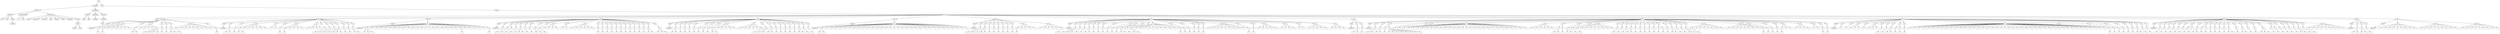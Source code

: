 digraph Tree {
	"t0" [label = "TEI"];
	"t1" [label = "teiHeader"];
	"t2" [label = "fileDesc"];
	"t3" [label = "titleStmt"];
	"t4" [label = "title"];
	"t5" [label = "title"];
	"t6" [label = "author"];
	"t7" [label = "surname"];
	"t8" [label = "publicationStmt"];
	"t9" [label = "p"];
	"t10" [label = "idno"];
	"t11" [label = "sourceDesc"];
	"t12" [label = "genre"];
	"t13" [label = "inspiration"];
	"t14" [label = "structure"];
	"t15" [label = "type"];
	"t16" [label = "periode"];
	"t17" [label = "taille"];
	"t18" [label = "permalien"];
	"t19" [label = "sources"];
	"t20" [label = "source"];
	"t21" [label = "author"];
	"t22" [label = "text"];
	"t23" [label = "profileDesc"];
	"t24" [label = "creation"];
	"t25" [label = "date"];
	"t26" [label = "date"];
	"t27" [label = "langUsage"];
	"t28" [label = "language"];
	"t29" [label = "textClass"];
	"t30" [label = "keywords"];
	"t31" [label = "term"];
	"t32" [label = "text"];
	"t33" [label = "body"];
	"t34" [label = "div1"];
	"t35" [label = "head"];
	"t36" [label = "div2"];
	"t37" [label = "head"];
	"t38" [label = "listPerson"];
	"t39" [label = "sp"];
	"t40" [label = "p"];
	"t41" [label = "s"];
	"t42" [label = "sp"];
	"t43" [label = "p"];
	"t44" [label = "s"];
	"t45" [label = "sp"];
	"t46" [label = "l"];
	"t47" [label = "l"];
	"t48" [label = "l"];
	"t49" [label = "l"];
	"t50" [label = "l"];
	"t51" [label = "l"];
	"t52" [label = "sp"];
	"t53" [label = "p"];
	"t54" [label = "s"];
	"t55" [label = "s"];
	"t56" [label = "sp"];
	"t57" [label = "l"];
	"t58" [label = "l"];
	"t59" [label = "l"];
	"t60" [label = "l"];
	"t61" [label = "p"];
	"t62" [label = "s"];
	"t63" [label = "s"];
	"t64" [label = "s"];
	"t65" [label = "s"];
	"t66" [label = "sp"];
	"t67" [label = "p"];
	"t68" [label = "s"];
	"t69" [label = "sp"];
	"t70" [label = "p"];
	"t71" [label = "s"];
	"t72" [label = "sp"];
	"t73" [label = "p"];
	"t74" [label = "s"];
	"t75" [label = "s"];
	"t76" [label = "sp"];
	"t77" [label = "p"];
	"t78" [label = "s"];
	"t79" [label = "l"];
	"t80" [label = "l"];
	"t81" [label = "l"];
	"t82" [label = "l"];
	"t83" [label = "l"];
	"t84" [label = "l"];
	"t85" [label = "l"];
	"t86" [label = "l"];
	"t87" [label = "sp"];
	"t88" [label = "p"];
	"t89" [label = "s"];
	"t90" [label = "div2"];
	"t91" [label = "head"];
	"t92" [label = "listPerson"];
	"t93" [label = "sp"];
	"t94" [label = "p"];
	"t95" [label = "s"];
	"t96" [label = "s"];
	"t97" [label = "sp"];
	"t98" [label = "p"];
	"t99" [label = "s"];
	"t100" [label = "sp"];
	"t101" [label = "p"];
	"t102" [label = "s"];
	"t103" [label = "s"];
	"t104" [label = "l"];
	"t105" [label = "l"];
	"t106" [label = "l"];
	"t107" [label = "l"];
	"t108" [label = "l"];
	"t109" [label = "l"];
	"t110" [label = "sp"];
	"t111" [label = "l"];
	"t112" [label = "l"];
	"t113" [label = "sp"];
	"t114" [label = "p"];
	"t115" [label = "s"];
	"t116" [label = "sp"];
	"t117" [label = "p"];
	"t118" [label = "s"];
	"t119" [label = "l"];
	"t120" [label = "l"];
	"t121" [label = "l"];
	"t122" [label = "l"];
	"t123" [label = "sp"];
	"t124" [label = "l"];
	"t125" [label = "l"];
	"t126" [label = "l"];
	"t127" [label = "l"];
	"t128" [label = "sp"];
	"t129" [label = "p"];
	"t130" [label = "s"];
	"t131" [label = "sp"];
	"t132" [label = "p"];
	"t133" [label = "s"];
	"t134" [label = "sp"];
	"t135" [label = "p"];
	"t136" [label = "s"];
	"t137" [label = "sp"];
	"t138" [label = "p"];
	"t139" [label = "s"];
	"t140" [label = "s"];
	"t141" [label = "s"];
	"t142" [label = "s"];
	"t143" [label = "sp"];
	"t144" [label = "p"];
	"t145" [label = "s"];
	"t146" [label = "sp"];
	"t147" [label = "p"];
	"t148" [label = "s"];
	"t149" [label = "sp"];
	"t150" [label = "p"];
	"t151" [label = "s"];
	"t152" [label = "s"];
	"t153" [label = "div2"];
	"t154" [label = "head"];
	"t155" [label = "listPerson"];
	"t156" [label = "sp"];
	"t157" [label = "p"];
	"t158" [label = "s"];
	"t159" [label = "s"];
	"t160" [label = "s"];
	"t161" [label = "l"];
	"t162" [label = "l"];
	"t163" [label = "l"];
	"t164" [label = "l"];
	"t165" [label = "l"];
	"t166" [label = "l"];
	"t167" [label = "l"];
	"t168" [label = "l"];
	"t169" [label = "l"];
	"t170" [label = "l"];
	"t171" [label = "l"];
	"t172" [label = "l"];
	"t173" [label = "l"];
	"t174" [label = "l"];
	"t175" [label = "l"];
	"t176" [label = "l"];
	"t177" [label = "l"];
	"t178" [label = "l"];
	"t179" [label = "l"];
	"t180" [label = "l"];
	"t181" [label = "p"];
	"t182" [label = "s"];
	"t183" [label = "l"];
	"t184" [label = "l"];
	"t185" [label = "l"];
	"t186" [label = "l"];
	"t187" [label = "l"];
	"t188" [label = "p"];
	"t189" [label = "s"];
	"t190" [label = "div2"];
	"t191" [label = "head"];
	"t192" [label = "listPerson"];
	"t193" [label = "sp"];
	"t194" [label = "p"];
	"t195" [label = "s"];
	"t196" [label = "sp"];
	"t197" [label = "p"];
	"t198" [label = "s"];
	"t199" [label = "p"];
	"t200" [label = "s"];
	"t201" [label = "sp"];
	"t202" [label = "p"];
	"t203" [label = "s"];
	"t204" [label = "sp"];
	"t205" [label = "p"];
	"t206" [label = "s"];
	"t207" [label = "s"];
	"t208" [label = "s"];
	"t209" [label = "sp"];
	"t210" [label = "p"];
	"t211" [label = "s"];
	"t212" [label = "sp"];
	"t213" [label = "p"];
	"t214" [label = "s"];
	"t215" [label = "sp"];
	"t216" [label = "p"];
	"t217" [label = "s"];
	"t218" [label = "s"];
	"t219" [label = "sp"];
	"t220" [label = "p"];
	"t221" [label = "s"];
	"t222" [label = "sp"];
	"t223" [label = "l"];
	"t224" [label = "l"];
	"t225" [label = "l"];
	"t226" [label = "l"];
	"t227" [label = "sp"];
	"t228" [label = "l"];
	"t229" [label = "l"];
	"t230" [label = "sp"];
	"t231" [label = "l"];
	"t232" [label = "l"];
	"t233" [label = "l"];
	"t234" [label = "l"];
	"t235" [label = "l"];
	"t236" [label = "l"];
	"t237" [label = "sp"];
	"t238" [label = "p"];
	"t239" [label = "s"];
	"t240" [label = "sp"];
	"t241" [label = "p"];
	"t242" [label = "s"];
	"t243" [label = "sp"];
	"t244" [label = "p"];
	"t245" [label = "s"];
	"t246" [label = "sp"];
	"t247" [label = "p"];
	"t248" [label = "s"];
	"t249" [label = "sp"];
	"t250" [label = "p"];
	"t251" [label = "s"];
	"t252" [label = "sp"];
	"t253" [label = "p"];
	"t254" [label = "s"];
	"t255" [label = "sp"];
	"t256" [label = "p"];
	"t257" [label = "s"];
	"t258" [label = "sp"];
	"t259" [label = "p"];
	"t260" [label = "s"];
	"t261" [label = "sp"];
	"t262" [label = "p"];
	"t263" [label = "s"];
	"t264" [label = "sp"];
	"t265" [label = "p"];
	"t266" [label = "s"];
	"t267" [label = "sp"];
	"t268" [label = "p"];
	"t269" [label = "s"];
	"t270" [label = "sp"];
	"t271" [label = "p"];
	"t272" [label = "s"];
	"t273" [label = "s"];
	"t274" [label = "sp"];
	"t275" [label = "p"];
	"t276" [label = "s"];
	"t277" [label = "s"];
	"t278" [label = "s"];
	"t279" [label = "div2"];
	"t280" [label = "head"];
	"t281" [label = "listPerson"];
	"t282" [label = "sp"];
	"t283" [label = "p"];
	"t284" [label = "s"];
	"t285" [label = "s"];
	"t286" [label = "sp"];
	"t287" [label = "p"];
	"t288" [label = "s"];
	"t289" [label = "sp"];
	"t290" [label = "p"];
	"t291" [label = "s"];
	"t292" [label = "sp"];
	"t293" [label = "p"];
	"t294" [label = "s"];
	"t295" [label = "sp"];
	"t296" [label = "p"];
	"t297" [label = "s"];
	"t298" [label = "sp"];
	"t299" [label = "p"];
	"t300" [label = "s"];
	"t301" [label = "sp"];
	"t302" [label = "p"];
	"t303" [label = "s"];
	"t304" [label = "sp"];
	"t305" [label = "p"];
	"t306" [label = "s"];
	"t307" [label = "sp"];
	"t308" [label = "p"];
	"t309" [label = "s"];
	"t310" [label = "s"];
	"t311" [label = "l"];
	"t312" [label = "l"];
	"t313" [label = "l"];
	"t314" [label = "l"];
	"t315" [label = "l"];
	"t316" [label = "sp"];
	"t317" [label = "l"];
	"t318" [label = "l"];
	"t319" [label = "l"];
	"t320" [label = "l"];
	"t321" [label = "l"];
	"t322" [label = "p"];
	"t323" [label = "s"];
	"t324" [label = "sp"];
	"t325" [label = "p"];
	"t326" [label = "s"];
	"t327" [label = "s"];
	"t328" [label = "sp"];
	"t329" [label = "p"];
	"t330" [label = "s"];
	"t331" [label = "s"];
	"t332" [label = "sp"];
	"t333" [label = "p"];
	"t334" [label = "s"];
	"t335" [label = "sp"];
	"t336" [label = "p"];
	"t337" [label = "s"];
	"t338" [label = "sp"];
	"t339" [label = "p"];
	"t340" [label = "s"];
	"t341" [label = "sp"];
	"t342" [label = "p"];
	"t343" [label = "s"];
	"t344" [label = "sp"];
	"t345" [label = "p"];
	"t346" [label = "s"];
	"t347" [label = "sp"];
	"t348" [label = "p"];
	"t349" [label = "s"];
	"t350" [label = "s"];
	"t351" [label = "sp"];
	"t352" [label = "p"];
	"t353" [label = "s"];
	"t354" [label = "sp"];
	"t355" [label = "p"];
	"t356" [label = "s"];
	"t357" [label = "div2"];
	"t358" [label = "head"];
	"t359" [label = "listPerson"];
	"t360" [label = "sp"];
	"t361" [label = "p"];
	"t362" [label = "s"];
	"t363" [label = "s"];
	"t364" [label = "l"];
	"t365" [label = "l"];
	"t366" [label = "l"];
	"t367" [label = "l"];
	"t368" [label = "l"];
	"t369" [label = "l"];
	"t370" [label = "l"];
	"t371" [label = "l"];
	"t372" [label = "l"];
	"t373" [label = "l"];
	"t374" [label = "l"];
	"t375" [label = "l"];
	"t376" [label = "l"];
	"t377" [label = "l"];
	"t378" [label = "l"];
	"t379" [label = "l"];
	"t380" [label = "l"];
	"t381" [label = "l"];
	"t382" [label = "l"];
	"t383" [label = "l"];
	"t384" [label = "l"];
	"t385" [label = "l"];
	"t386" [label = "l"];
	"t387" [label = "l"];
	"t388" [label = "l"];
	"t389" [label = "l"];
	"t390" [label = "l"];
	"t391" [label = "l"];
	"t392" [label = "l"];
	"t393" [label = "l"];
	"t394" [label = "l"];
	"t395" [label = "l"];
	"t396" [label = "div2"];
	"t397" [label = "head"];
	"t398" [label = "listPerson"];
	"t399" [label = "sp"];
	"t400" [label = "p"];
	"t401" [label = "s"];
	"t402" [label = "s"];
	"t403" [label = "sp"];
	"t404" [label = "p"];
	"t405" [label = "s"];
	"t406" [label = "s"];
	"t407" [label = "s"];
	"t408" [label = "sp"];
	"t409" [label = "p"];
	"t410" [label = "s"];
	"t411" [label = "sp"];
	"t412" [label = "p"];
	"t413" [label = "s"];
	"t414" [label = "sp"];
	"t415" [label = "p"];
	"t416" [label = "s"];
	"t417" [label = "sp"];
	"t418" [label = "p"];
	"t419" [label = "s"];
	"t420" [label = "sp"];
	"t421" [label = "p"];
	"t422" [label = "s"];
	"t423" [label = "sp"];
	"t424" [label = "p"];
	"t425" [label = "s"];
	"t426" [label = "sp"];
	"t427" [label = "p"];
	"t428" [label = "s"];
	"t429" [label = "l"];
	"t430" [label = "l"];
	"t431" [label = "l"];
	"t432" [label = "l"];
	"t433" [label = "sp"];
	"t434" [label = "l"];
	"t435" [label = "l"];
	"t436" [label = "l"];
	"t437" [label = "l"];
	"t438" [label = "l"];
	"t439" [label = "p"];
	"t440" [label = "s"];
	"t441" [label = "div2"];
	"t442" [label = "head"];
	"t443" [label = "listPerson"];
	"t444" [label = "sp"];
	"t445" [label = "p"];
	"t446" [label = "s"];
	"t447" [label = "s"];
	"t448" [label = "s"];
	"t449" [label = "sp"];
	"t450" [label = "p"];
	"t451" [label = "s"];
	"t452" [label = "sp"];
	"t453" [label = "p"];
	"t454" [label = "s"];
	"t455" [label = "sp"];
	"t456" [label = "p"];
	"t457" [label = "s"];
	"t458" [label = "s"];
	"t459" [label = "sp"];
	"t460" [label = "p"];
	"t461" [label = "s"];
	"t462" [label = "sp"];
	"t463" [label = "p"];
	"t464" [label = "s"];
	"t465" [label = "sp"];
	"t466" [label = "p"];
	"t467" [label = "s"];
	"t468" [label = "sp"];
	"t469" [label = "p"];
	"t470" [label = "s"];
	"t471" [label = "sp"];
	"t472" [label = "p"];
	"t473" [label = "s"];
	"t474" [label = "sp"];
	"t475" [label = "p"];
	"t476" [label = "s"];
	"t477" [label = "sp"];
	"t478" [label = "p"];
	"t479" [label = "s"];
	"t480" [label = "s"];
	"t481" [label = "sp"];
	"t482" [label = "p"];
	"t483" [label = "s"];
	"t484" [label = "sp"];
	"t485" [label = "p"];
	"t486" [label = "s"];
	"t487" [label = "s"];
	"t488" [label = "l"];
	"t489" [label = "l"];
	"t490" [label = "l"];
	"t491" [label = "l"];
	"t492" [label = "l"];
	"t493" [label = "l"];
	"t494" [label = "l"];
	"t495" [label = "l"];
	"t496" [label = "l"];
	"t497" [label = "l"];
	"t498" [label = "p"];
	"t499" [label = "s"];
	"t500" [label = "sp"];
	"t501" [label = "p"];
	"t502" [label = "s"];
	"t503" [label = "sp"];
	"t504" [label = "p"];
	"t505" [label = "s"];
	"t506" [label = "sp"];
	"t507" [label = "p"];
	"t508" [label = "s"];
	"t509" [label = "sp"];
	"t510" [label = "p"];
	"t511" [label = "s"];
	"t512" [label = "sp"];
	"t513" [label = "p"];
	"t514" [label = "s"];
	"t515" [label = "sp"];
	"t516" [label = "l"];
	"t517" [label = "l"];
	"t518" [label = "l"];
	"t519" [label = "l"];
	"t520" [label = "l"];
	"t521" [label = "l"];
	"t522" [label = "l"];
	"t523" [label = "l"];
	"t524" [label = "l"];
	"t525" [label = "sp"];
	"t526" [label = "p"];
	"t527" [label = "s"];
	"t528" [label = "sp"];
	"t529" [label = "p"];
	"t530" [label = "s"];
	"t531" [label = "sp"];
	"t532" [label = "l"];
	"t533" [label = "l"];
	"t534" [label = "l"];
	"t535" [label = "l"];
	"t536" [label = "l"];
	"t537" [label = "sp"];
	"t538" [label = "l"];
	"t539" [label = "l"];
	"t540" [label = "l"];
	"t541" [label = "l"];
	"t542" [label = "sp"];
	"t543" [label = "l"];
	"t544" [label = "l"];
	"t545" [label = "sp"];
	"t546" [label = "l"];
	"t547" [label = "l"];
	"t548" [label = "l"];
	"t549" [label = "l"];
	"t550" [label = "l"];
	"t551" [label = "sp"];
	"t552" [label = "l"];
	"t553" [label = "l"];
	"t554" [label = "l"];
	"t555" [label = "l"];
	"t556" [label = "div2"];
	"t557" [label = "head"];
	"t558" [label = "listPerson"];
	"t559" [label = "sp"];
	"t560" [label = "p"];
	"t561" [label = "s"];
	"t562" [label = "s"];
	"t563" [label = "sp"];
	"t564" [label = "p"];
	"t565" [label = "s"];
	"t566" [label = "div2"];
	"t567" [label = "head"];
	"t568" [label = "listPerson"];
	"t569" [label = "sp"];
	"t570" [label = "p"];
	"t571" [label = "s"];
	"t572" [label = "s"];
	"t573" [label = "sp"];
	"t574" [label = "p"];
	"t575" [label = "s"];
	"t576" [label = "s"];
	"t577" [label = "sp"];
	"t578" [label = "p"];
	"t579" [label = "s"];
	"t580" [label = "p"];
	"t581" [label = "s"];
	"t582" [label = "s"];
	"t583" [label = "s"];
	"t584" [label = "s"];
	"t585" [label = "s"];
	"t586" [label = "s"];
	"t587" [label = "sp"];
	"t588" [label = "p"];
	"t589" [label = "s"];
	"t590" [label = "sp"];
	"t591" [label = "p"];
	"t592" [label = "s"];
	"t593" [label = "sp"];
	"t594" [label = "l"];
	"t595" [label = "l"];
	"t596" [label = "l"];
	"t597" [label = "l"];
	"t598" [label = "l"];
	"t599" [label = "l"];
	"t600" [label = "l"];
	"t601" [label = "l"];
	"t602" [label = "l"];
	"t603" [label = "l"];
	"t604" [label = "l"];
	"t605" [label = "l"];
	"t606" [label = "l"];
	"t607" [label = "l"];
	"t608" [label = "l"];
	"t609" [label = "l"];
	"t610" [label = "l"];
	"t611" [label = "l"];
	"t612" [label = "l"];
	"t613" [label = "l"];
	"t614" [label = "l"];
	"t615" [label = "l"];
	"t616" [label = "l"];
	"t617" [label = "l"];
	"t618" [label = "l"];
	"t619" [label = "l"];
	"t620" [label = "l"];
	"t621" [label = "l"];
	"t622" [label = "sp"];
	"t623" [label = "l"];
	"t624" [label = "l"];
	"t625" [label = "l"];
	"t626" [label = "l"];
	"t627" [label = "l"];
	"t628" [label = "l"];
	"t629" [label = "sp"];
	"t630" [label = "p"];
	"t631" [label = "s"];
	"t632" [label = "s"];
	"t633" [label = "p"];
	"t634" [label = "s"];
	"t635" [label = "sp"];
	"t636" [label = "p"];
	"t637" [label = "s"];
	"t638" [label = "s"];
	"t639" [label = "sp"];
	"t640" [label = "p"];
	"t641" [label = "s"];
	"t642" [label = "sp"];
	"t643" [label = "p"];
	"t644" [label = "s"];
	"t645" [label = "l"];
	"t646" [label = "l"];
	"t647" [label = "l"];
	"t648" [label = "l"];
	"t649" [label = "l"];
	"t650" [label = "l"];
	"t651" [label = "l"];
	"t652" [label = "l"];
	"t653" [label = "sp"];
	"t654" [label = "p"];
	"t655" [label = "s"];
	"t656" [label = "sp"];
	"t657" [label = "p"];
	"t658" [label = "s"];
	"t659" [label = "sp"];
	"t660" [label = "p"];
	"t661" [label = "s"];
	"t662" [label = "sp"];
	"t663" [label = "p"];
	"t664" [label = "s"];
	"t665" [label = "s"];
	"t666" [label = "sp"];
	"t667" [label = "p"];
	"t668" [label = "s"];
	"t669" [label = "sp"];
	"t670" [label = "p"];
	"t671" [label = "s"];
	"t672" [label = "sp"];
	"t673" [label = "p"];
	"t674" [label = "s"];
	"t675" [label = "sp"];
	"t676" [label = "p"];
	"t677" [label = "s"];
	"t678" [label = "sp"];
	"t679" [label = "p"];
	"t680" [label = "s"];
	"t681" [label = "sp"];
	"t682" [label = "p"];
	"t683" [label = "s"];
	"t684" [label = "p"];
	"t685" [label = "s"];
	"t686" [label = "sp"];
	"t687" [label = "p"];
	"t688" [label = "s"];
	"t689" [label = "sp"];
	"t690" [label = "p"];
	"t691" [label = "s"];
	"t692" [label = "s"];
	"t693" [label = "sp"];
	"t694" [label = "p"];
	"t695" [label = "s"];
	"t696" [label = "sp"];
	"t697" [label = "p"];
	"t698" [label = "s"];
	"t699" [label = "sp"];
	"t700" [label = "p"];
	"t701" [label = "s"];
	"t702" [label = "s"];
	"t703" [label = "sp"];
	"t704" [label = "p"];
	"t705" [label = "s"];
	"t706" [label = "l"];
	"t707" [label = "l"];
	"t708" [label = "l"];
	"t709" [label = "l"];
	"t710" [label = "l"];
	"t711" [label = "l"];
	"t712" [label = "l"];
	"t713" [label = "sp"];
	"t714" [label = "l"];
	"t715" [label = "l"];
	"t716" [label = "l"];
	"t717" [label = "l"];
	"t718" [label = "l"];
	"t719" [label = "l"];
	"t720" [label = "l"];
	"t721" [label = "l"];
	"t722" [label = "p"];
	"t723" [label = "s"];
	"t724" [label = "sp"];
	"t725" [label = "p"];
	"t726" [label = "s"];
	"t727" [label = "sp"];
	"t728" [label = "p"];
	"t729" [label = "s"];
	"t730" [label = "sp"];
	"t731" [label = "p"];
	"t732" [label = "s"];
	"t733" [label = "sp"];
	"t734" [label = "p"];
	"t735" [label = "s"];
	"t736" [label = "l"];
	"t737" [label = "l"];
	"t738" [label = "sp"];
	"t739" [label = "l"];
	"t740" [label = "l"];
	"t741" [label = "l"];
	"t742" [label = "l"];
	"t743" [label = "sp"];
	"t744" [label = "l"];
	"t745" [label = "l"];
	"t746" [label = "sp"];
	"t747" [label = "p"];
	"t748" [label = "s"];
	"t749" [label = "sp"];
	"t750" [label = "p"];
	"t751" [label = "s"];
	"t752" [label = "div2"];
	"t753" [label = "head"];
	"t754" [label = "listPerson"];
	"t755" [label = "sp"];
	"t756" [label = "l"];
	"t757" [label = "sp"];
	"t758" [label = "l"];
	"t759" [label = "sp"];
	"t760" [label = "l"];
	"t761" [label = "l"];
	"t762" [label = "l"];
	"t763" [label = "sp"];
	"t764" [label = "l"];
	"t765" [label = "sp"];
	"t766" [label = "l"];
	"t767" [label = "l"];
	"t768" [label = "l"];
	"t769" [label = "sp"];
	"t770" [label = "p"];
	"t771" [label = "s"];
	"t772" [label = "sp"];
	"t773" [label = "p"];
	"t774" [label = "s"];
	"t775" [label = "sp"];
	"t776" [label = "p"];
	"t777" [label = "s"];
	"t778" [label = "s"];
	"t779" [label = "sp"];
	"t780" [label = "p"];
	"t781" [label = "s"];
	"t782" [label = "p"];
	"t783" [label = "s"];
	"t784" [label = "sp"];
	"t785" [label = "p"];
	"t786" [label = "s"];
	"t787" [label = "sp"];
	"t788" [label = "l"];
	"t789" [label = "l"];
	"t790" [label = "l"];
	"t791" [label = "l"];
	"t792" [label = "l"];
	"t793" [label = "l"];
	"t794" [label = "l"];
	"t795" [label = "l"];
	"t796" [label = "l"];
	"t797" [label = "l"];
	"t798" [label = "l"];
	"t799" [label = "l"];
	"t800" [label = "l"];
	"t801" [label = "l"];
	"t802" [label = "l"];
	"t803" [label = "l"];
	"t804" [label = "l"];
	"t805" [label = "l"];
	"t806" [label = "l"];
	"t807" [label = "l"];
	"t808" [label = "l"];
	"t809" [label = "l"];
	"t810" [label = "l"];
	"t811" [label = "l"];
	"t812" [label = "l"];
	"t813" [label = "l"];
	"t814" [label = "l"];
	"t815" [label = "l"];
	"t816" [label = "l"];
	"t817" [label = "l"];
	"t818" [label = "l"];
	"t819" [label = "l"];
	"t820" [label = "l"];
	"t821" [label = "l"];
	"t822" [label = "l"];
	"t823" [label = "l"];
	"t824" [label = "l"];
	"t825" [label = "l"];
	"t826" [label = "l"];
	"t827" [label = "l"];
	"t828" [label = "l"];
	"t829" [label = "l"];
	"t830" [label = "l"];
	"t831" [label = "l"];
	"t832" [label = "sp"];
	"t833" [label = "p"];
	"t834" [label = "s"];
	"t835" [label = "sp"];
	"t836" [label = "p"];
	"t837" [label = "s"];
	"t838" [label = "sp"];
	"t839" [label = "p"];
	"t840" [label = "s"];
	"t841" [label = "sp"];
	"t842" [label = "p"];
	"t843" [label = "s"];
	"t844" [label = "sp"];
	"t845" [label = "p"];
	"t846" [label = "s"];
	"t847" [label = "sp"];
	"t848" [label = "p"];
	"t849" [label = "s"];
	"t850" [label = "sp"];
	"t851" [label = "p"];
	"t852" [label = "s"];
	"t853" [label = "s"];
	"t854" [label = "sp"];
	"t855" [label = "p"];
	"t856" [label = "s"];
	"t857" [label = "sp"];
	"t858" [label = "p"];
	"t859" [label = "s"];
	"t860" [label = "div2"];
	"t861" [label = "head"];
	"t862" [label = "listPerson"];
	"t863" [label = "sp"];
	"t864" [label = "p"];
	"t865" [label = "s"];
	"t866" [label = "sp"];
	"t867" [label = "p"];
	"t868" [label = "s"];
	"t869" [label = "sp"];
	"t870" [label = "p"];
	"t871" [label = "s"];
	"t872" [label = "sp"];
	"t873" [label = "p"];
	"t874" [label = "s"];
	"t875" [label = "sp"];
	"t876" [label = "p"];
	"t877" [label = "s"];
	"t878" [label = "sp"];
	"t879" [label = "p"];
	"t880" [label = "s"];
	"t881" [label = "sp"];
	"t882" [label = "p"];
	"t883" [label = "s"];
	"t884" [label = "p"];
	"t885" [label = "s"];
	"t886" [label = "sp"];
	"t887" [label = "p"];
	"t888" [label = "s"];
	"t889" [label = "s"];
	"t890" [label = "sp"];
	"t891" [label = "p"];
	"t892" [label = "s"];
	"t893" [label = "p"];
	"t894" [label = "s"];
	"t895" [label = "sp"];
	"t896" [label = "p"];
	"t897" [label = "s"];
	"t898" [label = "sp"];
	"t899" [label = "p"];
	"t900" [label = "s"];
	"t901" [label = "sp"];
	"t902" [label = "p"];
	"t903" [label = "s"];
	"t904" [label = "sp"];
	"t905" [label = "p"];
	"t906" [label = "s"];
	"t907" [label = "sp"];
	"t908" [label = "p"];
	"t909" [label = "s"];
	"t910" [label = "s"];
	"t911" [label = "sp"];
	"t912" [label = "p"];
	"t913" [label = "s"];
	"t914" [label = "sp"];
	"t915" [label = "p"];
	"t916" [label = "s"];
	"t917" [label = "s"];
	"t918" [label = "sp"];
	"t919" [label = "p"];
	"t920" [label = "s"];
	"t921" [label = "sp"];
	"t922" [label = "p"];
	"t923" [label = "s"];
	"t924" [label = "sp"];
	"t925" [label = "p"];
	"t926" [label = "s"];
	"t927" [label = "s"];
	"t928" [label = "s"];
	"t929" [label = "sp"];
	"t930" [label = "p"];
	"t931" [label = "s"];
	"t932" [label = "p"];
	"t933" [label = "s"];
	"t934" [label = "sp"];
	"t935" [label = "p"];
	"t936" [label = "s"];
	"t937" [label = "sp"];
	"t938" [label = "p"];
	"t939" [label = "s"];
	"t940" [label = "sp"];
	"t941" [label = "p"];
	"t942" [label = "s"];
	"t943" [label = "sp"];
	"t944" [label = "p"];
	"t945" [label = "s"];
	"t946" [label = "sp"];
	"t947" [label = "p"];
	"t948" [label = "s"];
	"t949" [label = "s"];
	"t950" [label = "sp"];
	"t951" [label = "p"];
	"t952" [label = "s"];
	"t953" [label = "sp"];
	"t954" [label = "p"];
	"t955" [label = "s"];
	"t956" [label = "l"];
	"t957" [label = "l"];
	"t958" [label = "l"];
	"t959" [label = "l"];
	"t960" [label = "l"];
	"t961" [label = "l"];
	"t962" [label = "l"];
	"t963" [label = "l"];
	"t964" [label = "div2"];
	"t965" [label = "head"];
	"t966" [label = "listPerson"];
	"t967" [label = "sp"];
	"t968" [label = "p"];
	"t969" [label = "s"];
	"t970" [label = "s"];
	"t971" [label = "sp"];
	"t972" [label = "p"];
	"t973" [label = "s"];
	"t974" [label = "s"];
	"t975" [label = "sp"];
	"t976" [label = "p"];
	"t977" [label = "s"];
	"t978" [label = "div2"];
	"t979" [label = "head"];
	"t980" [label = "listPerson"];
	"t981" [label = "sp"];
	"t982" [label = "l"];
	"t983" [label = "l"];
	"t984" [label = "l"];
	"t985" [label = "l"];
	"t986" [label = "l"];
	"t987" [label = "l"];
	"t988" [label = "l"];
	"t989" [label = "l"];
	"t990" [label = "l"];
	"t991" [label = "sp"];
	"t992" [label = "l"];
	"t993" [label = "l"];
	"t994" [label = "l"];
	"t995" [label = "l"];
	"t996" [label = "l"];
	"t997" [label = "l"];
	"t998" [label = "l"];
	"t999" [label = "l"];
	"t1000" [label = "l"];
	"t1001" [label = "sp"];
	"t1002" [label = "l"];
	"t1003" [label = "l"];
	"t1004" [label = "l"];
	"t1005" [label = "l"];
	"t1006" [label = "l"];
	"t1007" [label = "l"];
	"t1008" [label = "l"];
	"t1009" [label = "l"];
	"t1010" [label = "l"];
	"t0" -> "t1";
	"t1" -> "t2";
	"t2" -> "t3";
	"t3" -> "t4";
	"t3" -> "t5";
	"t3" -> "t6";
	"t6" -> "t7";
	"t2" -> "t8";
	"t8" -> "t9";
	"t8" -> "t10";
	"t2" -> "t11";
	"t11" -> "t12";
	"t11" -> "t13";
	"t11" -> "t14";
	"t11" -> "t15";
	"t11" -> "t16";
	"t11" -> "t17";
	"t11" -> "t18";
	"t11" -> "t19";
	"t19" -> "t20";
	"t20" -> "t21";
	"t20" -> "t22";
	"t1" -> "t23";
	"t23" -> "t24";
	"t24" -> "t25";
	"t24" -> "t26";
	"t23" -> "t27";
	"t27" -> "t28";
	"t23" -> "t29";
	"t29" -> "t30";
	"t30" -> "t31";
	"t0" -> "t32";
	"t32" -> "t33";
	"t33" -> "t34";
	"t34" -> "t35";
	"t34" -> "t36";
	"t36" -> "t37";
	"t37" -> "t38";
	"t36" -> "t39";
	"t39" -> "t40";
	"t40" -> "t41";
	"t36" -> "t42";
	"t42" -> "t43";
	"t43" -> "t44";
	"t36" -> "t45";
	"t45" -> "t46";
	"t45" -> "t47";
	"t45" -> "t48";
	"t45" -> "t49";
	"t45" -> "t50";
	"t45" -> "t51";
	"t36" -> "t52";
	"t52" -> "t53";
	"t53" -> "t54";
	"t53" -> "t55";
	"t36" -> "t56";
	"t56" -> "t57";
	"t56" -> "t58";
	"t56" -> "t59";
	"t56" -> "t60";
	"t56" -> "t61";
	"t61" -> "t62";
	"t61" -> "t63";
	"t61" -> "t64";
	"t61" -> "t65";
	"t36" -> "t66";
	"t66" -> "t67";
	"t67" -> "t68";
	"t36" -> "t69";
	"t69" -> "t70";
	"t70" -> "t71";
	"t36" -> "t72";
	"t72" -> "t73";
	"t73" -> "t74";
	"t73" -> "t75";
	"t36" -> "t76";
	"t76" -> "t77";
	"t77" -> "t78";
	"t76" -> "t79";
	"t76" -> "t80";
	"t76" -> "t81";
	"t76" -> "t82";
	"t76" -> "t83";
	"t76" -> "t84";
	"t76" -> "t85";
	"t76" -> "t86";
	"t36" -> "t87";
	"t87" -> "t88";
	"t88" -> "t89";
	"t34" -> "t90";
	"t90" -> "t91";
	"t91" -> "t92";
	"t90" -> "t93";
	"t93" -> "t94";
	"t94" -> "t95";
	"t94" -> "t96";
	"t90" -> "t97";
	"t97" -> "t98";
	"t98" -> "t99";
	"t90" -> "t100";
	"t100" -> "t101";
	"t101" -> "t102";
	"t101" -> "t103";
	"t100" -> "t104";
	"t100" -> "t105";
	"t100" -> "t106";
	"t100" -> "t107";
	"t100" -> "t108";
	"t100" -> "t109";
	"t90" -> "t110";
	"t110" -> "t111";
	"t110" -> "t112";
	"t90" -> "t113";
	"t113" -> "t114";
	"t114" -> "t115";
	"t90" -> "t116";
	"t116" -> "t117";
	"t117" -> "t118";
	"t116" -> "t119";
	"t116" -> "t120";
	"t116" -> "t121";
	"t116" -> "t122";
	"t90" -> "t123";
	"t123" -> "t124";
	"t123" -> "t125";
	"t123" -> "t126";
	"t123" -> "t127";
	"t90" -> "t128";
	"t128" -> "t129";
	"t129" -> "t130";
	"t90" -> "t131";
	"t131" -> "t132";
	"t132" -> "t133";
	"t90" -> "t134";
	"t134" -> "t135";
	"t135" -> "t136";
	"t90" -> "t137";
	"t137" -> "t138";
	"t138" -> "t139";
	"t138" -> "t140";
	"t138" -> "t141";
	"t138" -> "t142";
	"t90" -> "t143";
	"t143" -> "t144";
	"t144" -> "t145";
	"t90" -> "t146";
	"t146" -> "t147";
	"t147" -> "t148";
	"t90" -> "t149";
	"t149" -> "t150";
	"t150" -> "t151";
	"t150" -> "t152";
	"t34" -> "t153";
	"t153" -> "t154";
	"t154" -> "t155";
	"t153" -> "t156";
	"t156" -> "t157";
	"t157" -> "t158";
	"t157" -> "t159";
	"t157" -> "t160";
	"t156" -> "t161";
	"t156" -> "t162";
	"t156" -> "t163";
	"t156" -> "t164";
	"t156" -> "t165";
	"t156" -> "t166";
	"t156" -> "t167";
	"t156" -> "t168";
	"t156" -> "t169";
	"t156" -> "t170";
	"t156" -> "t171";
	"t156" -> "t172";
	"t156" -> "t173";
	"t156" -> "t174";
	"t156" -> "t175";
	"t156" -> "t176";
	"t156" -> "t177";
	"t156" -> "t178";
	"t156" -> "t179";
	"t156" -> "t180";
	"t156" -> "t181";
	"t181" -> "t182";
	"t156" -> "t183";
	"t156" -> "t184";
	"t156" -> "t185";
	"t156" -> "t186";
	"t156" -> "t187";
	"t156" -> "t188";
	"t188" -> "t189";
	"t34" -> "t190";
	"t190" -> "t191";
	"t191" -> "t192";
	"t190" -> "t193";
	"t193" -> "t194";
	"t194" -> "t195";
	"t190" -> "t196";
	"t196" -> "t197";
	"t197" -> "t198";
	"t196" -> "t199";
	"t199" -> "t200";
	"t190" -> "t201";
	"t201" -> "t202";
	"t202" -> "t203";
	"t190" -> "t204";
	"t204" -> "t205";
	"t205" -> "t206";
	"t205" -> "t207";
	"t205" -> "t208";
	"t190" -> "t209";
	"t209" -> "t210";
	"t210" -> "t211";
	"t190" -> "t212";
	"t212" -> "t213";
	"t213" -> "t214";
	"t190" -> "t215";
	"t215" -> "t216";
	"t216" -> "t217";
	"t216" -> "t218";
	"t190" -> "t219";
	"t219" -> "t220";
	"t220" -> "t221";
	"t190" -> "t222";
	"t222" -> "t223";
	"t222" -> "t224";
	"t222" -> "t225";
	"t222" -> "t226";
	"t190" -> "t227";
	"t227" -> "t228";
	"t227" -> "t229";
	"t190" -> "t230";
	"t230" -> "t231";
	"t230" -> "t232";
	"t230" -> "t233";
	"t230" -> "t234";
	"t230" -> "t235";
	"t230" -> "t236";
	"t190" -> "t237";
	"t237" -> "t238";
	"t238" -> "t239";
	"t190" -> "t240";
	"t240" -> "t241";
	"t241" -> "t242";
	"t190" -> "t243";
	"t243" -> "t244";
	"t244" -> "t245";
	"t190" -> "t246";
	"t246" -> "t247";
	"t247" -> "t248";
	"t190" -> "t249";
	"t249" -> "t250";
	"t250" -> "t251";
	"t190" -> "t252";
	"t252" -> "t253";
	"t253" -> "t254";
	"t190" -> "t255";
	"t255" -> "t256";
	"t256" -> "t257";
	"t190" -> "t258";
	"t258" -> "t259";
	"t259" -> "t260";
	"t190" -> "t261";
	"t261" -> "t262";
	"t262" -> "t263";
	"t190" -> "t264";
	"t264" -> "t265";
	"t265" -> "t266";
	"t190" -> "t267";
	"t267" -> "t268";
	"t268" -> "t269";
	"t190" -> "t270";
	"t270" -> "t271";
	"t271" -> "t272";
	"t271" -> "t273";
	"t190" -> "t274";
	"t274" -> "t275";
	"t275" -> "t276";
	"t275" -> "t277";
	"t275" -> "t278";
	"t34" -> "t279";
	"t279" -> "t280";
	"t280" -> "t281";
	"t279" -> "t282";
	"t282" -> "t283";
	"t283" -> "t284";
	"t283" -> "t285";
	"t279" -> "t286";
	"t286" -> "t287";
	"t287" -> "t288";
	"t279" -> "t289";
	"t289" -> "t290";
	"t290" -> "t291";
	"t279" -> "t292";
	"t292" -> "t293";
	"t293" -> "t294";
	"t279" -> "t295";
	"t295" -> "t296";
	"t296" -> "t297";
	"t279" -> "t298";
	"t298" -> "t299";
	"t299" -> "t300";
	"t279" -> "t301";
	"t301" -> "t302";
	"t302" -> "t303";
	"t279" -> "t304";
	"t304" -> "t305";
	"t305" -> "t306";
	"t279" -> "t307";
	"t307" -> "t308";
	"t308" -> "t309";
	"t308" -> "t310";
	"t307" -> "t311";
	"t307" -> "t312";
	"t307" -> "t313";
	"t307" -> "t314";
	"t307" -> "t315";
	"t279" -> "t316";
	"t316" -> "t317";
	"t316" -> "t318";
	"t316" -> "t319";
	"t316" -> "t320";
	"t316" -> "t321";
	"t316" -> "t322";
	"t322" -> "t323";
	"t279" -> "t324";
	"t324" -> "t325";
	"t325" -> "t326";
	"t325" -> "t327";
	"t279" -> "t328";
	"t328" -> "t329";
	"t329" -> "t330";
	"t329" -> "t331";
	"t279" -> "t332";
	"t332" -> "t333";
	"t333" -> "t334";
	"t279" -> "t335";
	"t335" -> "t336";
	"t336" -> "t337";
	"t279" -> "t338";
	"t338" -> "t339";
	"t339" -> "t340";
	"t279" -> "t341";
	"t341" -> "t342";
	"t342" -> "t343";
	"t279" -> "t344";
	"t344" -> "t345";
	"t345" -> "t346";
	"t279" -> "t347";
	"t347" -> "t348";
	"t348" -> "t349";
	"t348" -> "t350";
	"t279" -> "t351";
	"t351" -> "t352";
	"t352" -> "t353";
	"t279" -> "t354";
	"t354" -> "t355";
	"t355" -> "t356";
	"t34" -> "t357";
	"t357" -> "t358";
	"t358" -> "t359";
	"t357" -> "t360";
	"t360" -> "t361";
	"t361" -> "t362";
	"t361" -> "t363";
	"t360" -> "t364";
	"t360" -> "t365";
	"t360" -> "t366";
	"t360" -> "t367";
	"t360" -> "t368";
	"t360" -> "t369";
	"t360" -> "t370";
	"t360" -> "t371";
	"t360" -> "t372";
	"t360" -> "t373";
	"t360" -> "t374";
	"t360" -> "t375";
	"t360" -> "t376";
	"t360" -> "t377";
	"t360" -> "t378";
	"t360" -> "t379";
	"t360" -> "t380";
	"t360" -> "t381";
	"t360" -> "t382";
	"t360" -> "t383";
	"t360" -> "t384";
	"t360" -> "t385";
	"t360" -> "t386";
	"t360" -> "t387";
	"t360" -> "t388";
	"t360" -> "t389";
	"t360" -> "t390";
	"t360" -> "t391";
	"t360" -> "t392";
	"t360" -> "t393";
	"t360" -> "t394";
	"t360" -> "t395";
	"t34" -> "t396";
	"t396" -> "t397";
	"t397" -> "t398";
	"t396" -> "t399";
	"t399" -> "t400";
	"t400" -> "t401";
	"t400" -> "t402";
	"t396" -> "t403";
	"t403" -> "t404";
	"t404" -> "t405";
	"t404" -> "t406";
	"t404" -> "t407";
	"t396" -> "t408";
	"t408" -> "t409";
	"t409" -> "t410";
	"t396" -> "t411";
	"t411" -> "t412";
	"t412" -> "t413";
	"t396" -> "t414";
	"t414" -> "t415";
	"t415" -> "t416";
	"t396" -> "t417";
	"t417" -> "t418";
	"t418" -> "t419";
	"t396" -> "t420";
	"t420" -> "t421";
	"t421" -> "t422";
	"t396" -> "t423";
	"t423" -> "t424";
	"t424" -> "t425";
	"t396" -> "t426";
	"t426" -> "t427";
	"t427" -> "t428";
	"t426" -> "t429";
	"t426" -> "t430";
	"t426" -> "t431";
	"t426" -> "t432";
	"t396" -> "t433";
	"t433" -> "t434";
	"t433" -> "t435";
	"t433" -> "t436";
	"t433" -> "t437";
	"t433" -> "t438";
	"t433" -> "t439";
	"t439" -> "t440";
	"t34" -> "t441";
	"t441" -> "t442";
	"t442" -> "t443";
	"t441" -> "t444";
	"t444" -> "t445";
	"t445" -> "t446";
	"t445" -> "t447";
	"t445" -> "t448";
	"t441" -> "t449";
	"t449" -> "t450";
	"t450" -> "t451";
	"t441" -> "t452";
	"t452" -> "t453";
	"t453" -> "t454";
	"t441" -> "t455";
	"t455" -> "t456";
	"t456" -> "t457";
	"t456" -> "t458";
	"t441" -> "t459";
	"t459" -> "t460";
	"t460" -> "t461";
	"t441" -> "t462";
	"t462" -> "t463";
	"t463" -> "t464";
	"t441" -> "t465";
	"t465" -> "t466";
	"t466" -> "t467";
	"t441" -> "t468";
	"t468" -> "t469";
	"t469" -> "t470";
	"t441" -> "t471";
	"t471" -> "t472";
	"t472" -> "t473";
	"t441" -> "t474";
	"t474" -> "t475";
	"t475" -> "t476";
	"t441" -> "t477";
	"t477" -> "t478";
	"t478" -> "t479";
	"t478" -> "t480";
	"t441" -> "t481";
	"t481" -> "t482";
	"t482" -> "t483";
	"t441" -> "t484";
	"t484" -> "t485";
	"t485" -> "t486";
	"t485" -> "t487";
	"t484" -> "t488";
	"t484" -> "t489";
	"t484" -> "t490";
	"t484" -> "t491";
	"t484" -> "t492";
	"t484" -> "t493";
	"t484" -> "t494";
	"t484" -> "t495";
	"t484" -> "t496";
	"t484" -> "t497";
	"t484" -> "t498";
	"t498" -> "t499";
	"t441" -> "t500";
	"t500" -> "t501";
	"t501" -> "t502";
	"t441" -> "t503";
	"t503" -> "t504";
	"t504" -> "t505";
	"t441" -> "t506";
	"t506" -> "t507";
	"t507" -> "t508";
	"t441" -> "t509";
	"t509" -> "t510";
	"t510" -> "t511";
	"t441" -> "t512";
	"t512" -> "t513";
	"t513" -> "t514";
	"t441" -> "t515";
	"t515" -> "t516";
	"t515" -> "t517";
	"t515" -> "t518";
	"t515" -> "t519";
	"t515" -> "t520";
	"t515" -> "t521";
	"t515" -> "t522";
	"t515" -> "t523";
	"t515" -> "t524";
	"t441" -> "t525";
	"t525" -> "t526";
	"t526" -> "t527";
	"t441" -> "t528";
	"t528" -> "t529";
	"t529" -> "t530";
	"t441" -> "t531";
	"t531" -> "t532";
	"t531" -> "t533";
	"t531" -> "t534";
	"t531" -> "t535";
	"t531" -> "t536";
	"t441" -> "t537";
	"t537" -> "t538";
	"t537" -> "t539";
	"t537" -> "t540";
	"t537" -> "t541";
	"t441" -> "t542";
	"t542" -> "t543";
	"t542" -> "t544";
	"t441" -> "t545";
	"t545" -> "t546";
	"t545" -> "t547";
	"t545" -> "t548";
	"t545" -> "t549";
	"t545" -> "t550";
	"t441" -> "t551";
	"t551" -> "t552";
	"t551" -> "t553";
	"t551" -> "t554";
	"t551" -> "t555";
	"t34" -> "t556";
	"t556" -> "t557";
	"t557" -> "t558";
	"t556" -> "t559";
	"t559" -> "t560";
	"t560" -> "t561";
	"t560" -> "t562";
	"t556" -> "t563";
	"t563" -> "t564";
	"t564" -> "t565";
	"t34" -> "t566";
	"t566" -> "t567";
	"t567" -> "t568";
	"t566" -> "t569";
	"t569" -> "t570";
	"t570" -> "t571";
	"t570" -> "t572";
	"t566" -> "t573";
	"t573" -> "t574";
	"t574" -> "t575";
	"t574" -> "t576";
	"t566" -> "t577";
	"t577" -> "t578";
	"t578" -> "t579";
	"t577" -> "t580";
	"t580" -> "t581";
	"t580" -> "t582";
	"t580" -> "t583";
	"t580" -> "t584";
	"t580" -> "t585";
	"t580" -> "t586";
	"t566" -> "t587";
	"t587" -> "t588";
	"t588" -> "t589";
	"t566" -> "t590";
	"t590" -> "t591";
	"t591" -> "t592";
	"t566" -> "t593";
	"t593" -> "t594";
	"t593" -> "t595";
	"t593" -> "t596";
	"t593" -> "t597";
	"t593" -> "t598";
	"t593" -> "t599";
	"t593" -> "t600";
	"t593" -> "t601";
	"t593" -> "t602";
	"t593" -> "t603";
	"t593" -> "t604";
	"t593" -> "t605";
	"t593" -> "t606";
	"t593" -> "t607";
	"t593" -> "t608";
	"t593" -> "t609";
	"t593" -> "t610";
	"t593" -> "t611";
	"t593" -> "t612";
	"t593" -> "t613";
	"t593" -> "t614";
	"t593" -> "t615";
	"t593" -> "t616";
	"t593" -> "t617";
	"t593" -> "t618";
	"t593" -> "t619";
	"t593" -> "t620";
	"t593" -> "t621";
	"t566" -> "t622";
	"t622" -> "t623";
	"t622" -> "t624";
	"t622" -> "t625";
	"t622" -> "t626";
	"t622" -> "t627";
	"t622" -> "t628";
	"t566" -> "t629";
	"t629" -> "t630";
	"t630" -> "t631";
	"t630" -> "t632";
	"t629" -> "t633";
	"t633" -> "t634";
	"t566" -> "t635";
	"t635" -> "t636";
	"t636" -> "t637";
	"t636" -> "t638";
	"t566" -> "t639";
	"t639" -> "t640";
	"t640" -> "t641";
	"t566" -> "t642";
	"t642" -> "t643";
	"t643" -> "t644";
	"t642" -> "t645";
	"t642" -> "t646";
	"t642" -> "t647";
	"t642" -> "t648";
	"t642" -> "t649";
	"t642" -> "t650";
	"t642" -> "t651";
	"t642" -> "t652";
	"t566" -> "t653";
	"t653" -> "t654";
	"t654" -> "t655";
	"t566" -> "t656";
	"t656" -> "t657";
	"t657" -> "t658";
	"t566" -> "t659";
	"t659" -> "t660";
	"t660" -> "t661";
	"t566" -> "t662";
	"t662" -> "t663";
	"t663" -> "t664";
	"t663" -> "t665";
	"t566" -> "t666";
	"t666" -> "t667";
	"t667" -> "t668";
	"t566" -> "t669";
	"t669" -> "t670";
	"t670" -> "t671";
	"t566" -> "t672";
	"t672" -> "t673";
	"t673" -> "t674";
	"t566" -> "t675";
	"t675" -> "t676";
	"t676" -> "t677";
	"t566" -> "t678";
	"t678" -> "t679";
	"t679" -> "t680";
	"t566" -> "t681";
	"t681" -> "t682";
	"t682" -> "t683";
	"t681" -> "t684";
	"t684" -> "t685";
	"t566" -> "t686";
	"t686" -> "t687";
	"t687" -> "t688";
	"t566" -> "t689";
	"t689" -> "t690";
	"t690" -> "t691";
	"t690" -> "t692";
	"t566" -> "t693";
	"t693" -> "t694";
	"t694" -> "t695";
	"t566" -> "t696";
	"t696" -> "t697";
	"t697" -> "t698";
	"t566" -> "t699";
	"t699" -> "t700";
	"t700" -> "t701";
	"t700" -> "t702";
	"t566" -> "t703";
	"t703" -> "t704";
	"t704" -> "t705";
	"t703" -> "t706";
	"t703" -> "t707";
	"t703" -> "t708";
	"t703" -> "t709";
	"t703" -> "t710";
	"t703" -> "t711";
	"t703" -> "t712";
	"t566" -> "t713";
	"t713" -> "t714";
	"t713" -> "t715";
	"t713" -> "t716";
	"t713" -> "t717";
	"t713" -> "t718";
	"t713" -> "t719";
	"t713" -> "t720";
	"t713" -> "t721";
	"t713" -> "t722";
	"t722" -> "t723";
	"t566" -> "t724";
	"t724" -> "t725";
	"t725" -> "t726";
	"t566" -> "t727";
	"t727" -> "t728";
	"t728" -> "t729";
	"t566" -> "t730";
	"t730" -> "t731";
	"t731" -> "t732";
	"t566" -> "t733";
	"t733" -> "t734";
	"t734" -> "t735";
	"t733" -> "t736";
	"t733" -> "t737";
	"t566" -> "t738";
	"t738" -> "t739";
	"t738" -> "t740";
	"t738" -> "t741";
	"t738" -> "t742";
	"t566" -> "t743";
	"t743" -> "t744";
	"t743" -> "t745";
	"t566" -> "t746";
	"t746" -> "t747";
	"t747" -> "t748";
	"t566" -> "t749";
	"t749" -> "t750";
	"t750" -> "t751";
	"t34" -> "t752";
	"t752" -> "t753";
	"t753" -> "t754";
	"t752" -> "t755";
	"t755" -> "t756";
	"t752" -> "t757";
	"t757" -> "t758";
	"t752" -> "t759";
	"t759" -> "t760";
	"t759" -> "t761";
	"t759" -> "t762";
	"t752" -> "t763";
	"t763" -> "t764";
	"t752" -> "t765";
	"t765" -> "t766";
	"t765" -> "t767";
	"t765" -> "t768";
	"t752" -> "t769";
	"t769" -> "t770";
	"t770" -> "t771";
	"t752" -> "t772";
	"t772" -> "t773";
	"t773" -> "t774";
	"t752" -> "t775";
	"t775" -> "t776";
	"t776" -> "t777";
	"t776" -> "t778";
	"t752" -> "t779";
	"t779" -> "t780";
	"t780" -> "t781";
	"t779" -> "t782";
	"t782" -> "t783";
	"t752" -> "t784";
	"t784" -> "t785";
	"t785" -> "t786";
	"t752" -> "t787";
	"t787" -> "t788";
	"t787" -> "t789";
	"t787" -> "t790";
	"t787" -> "t791";
	"t787" -> "t792";
	"t787" -> "t793";
	"t787" -> "t794";
	"t787" -> "t795";
	"t787" -> "t796";
	"t787" -> "t797";
	"t787" -> "t798";
	"t787" -> "t799";
	"t787" -> "t800";
	"t787" -> "t801";
	"t787" -> "t802";
	"t787" -> "t803";
	"t787" -> "t804";
	"t787" -> "t805";
	"t787" -> "t806";
	"t787" -> "t807";
	"t787" -> "t808";
	"t787" -> "t809";
	"t787" -> "t810";
	"t787" -> "t811";
	"t787" -> "t812";
	"t787" -> "t813";
	"t787" -> "t814";
	"t787" -> "t815";
	"t787" -> "t816";
	"t787" -> "t817";
	"t787" -> "t818";
	"t787" -> "t819";
	"t787" -> "t820";
	"t787" -> "t821";
	"t787" -> "t822";
	"t787" -> "t823";
	"t787" -> "t824";
	"t787" -> "t825";
	"t787" -> "t826";
	"t787" -> "t827";
	"t787" -> "t828";
	"t787" -> "t829";
	"t787" -> "t830";
	"t787" -> "t831";
	"t752" -> "t832";
	"t832" -> "t833";
	"t833" -> "t834";
	"t752" -> "t835";
	"t835" -> "t836";
	"t836" -> "t837";
	"t752" -> "t838";
	"t838" -> "t839";
	"t839" -> "t840";
	"t752" -> "t841";
	"t841" -> "t842";
	"t842" -> "t843";
	"t752" -> "t844";
	"t844" -> "t845";
	"t845" -> "t846";
	"t752" -> "t847";
	"t847" -> "t848";
	"t848" -> "t849";
	"t752" -> "t850";
	"t850" -> "t851";
	"t851" -> "t852";
	"t851" -> "t853";
	"t752" -> "t854";
	"t854" -> "t855";
	"t855" -> "t856";
	"t752" -> "t857";
	"t857" -> "t858";
	"t858" -> "t859";
	"t34" -> "t860";
	"t860" -> "t861";
	"t861" -> "t862";
	"t860" -> "t863";
	"t863" -> "t864";
	"t864" -> "t865";
	"t860" -> "t866";
	"t866" -> "t867";
	"t867" -> "t868";
	"t860" -> "t869";
	"t869" -> "t870";
	"t870" -> "t871";
	"t860" -> "t872";
	"t872" -> "t873";
	"t873" -> "t874";
	"t860" -> "t875";
	"t875" -> "t876";
	"t876" -> "t877";
	"t860" -> "t878";
	"t878" -> "t879";
	"t879" -> "t880";
	"t860" -> "t881";
	"t881" -> "t882";
	"t882" -> "t883";
	"t881" -> "t884";
	"t884" -> "t885";
	"t860" -> "t886";
	"t886" -> "t887";
	"t887" -> "t888";
	"t887" -> "t889";
	"t860" -> "t890";
	"t890" -> "t891";
	"t891" -> "t892";
	"t890" -> "t893";
	"t893" -> "t894";
	"t860" -> "t895";
	"t895" -> "t896";
	"t896" -> "t897";
	"t860" -> "t898";
	"t898" -> "t899";
	"t899" -> "t900";
	"t860" -> "t901";
	"t901" -> "t902";
	"t902" -> "t903";
	"t860" -> "t904";
	"t904" -> "t905";
	"t905" -> "t906";
	"t860" -> "t907";
	"t907" -> "t908";
	"t908" -> "t909";
	"t908" -> "t910";
	"t860" -> "t911";
	"t911" -> "t912";
	"t912" -> "t913";
	"t860" -> "t914";
	"t914" -> "t915";
	"t915" -> "t916";
	"t915" -> "t917";
	"t860" -> "t918";
	"t918" -> "t919";
	"t919" -> "t920";
	"t860" -> "t921";
	"t921" -> "t922";
	"t922" -> "t923";
	"t860" -> "t924";
	"t924" -> "t925";
	"t925" -> "t926";
	"t925" -> "t927";
	"t925" -> "t928";
	"t860" -> "t929";
	"t929" -> "t930";
	"t930" -> "t931";
	"t929" -> "t932";
	"t932" -> "t933";
	"t860" -> "t934";
	"t934" -> "t935";
	"t935" -> "t936";
	"t860" -> "t937";
	"t937" -> "t938";
	"t938" -> "t939";
	"t860" -> "t940";
	"t940" -> "t941";
	"t941" -> "t942";
	"t860" -> "t943";
	"t943" -> "t944";
	"t944" -> "t945";
	"t860" -> "t946";
	"t946" -> "t947";
	"t947" -> "t948";
	"t947" -> "t949";
	"t860" -> "t950";
	"t950" -> "t951";
	"t951" -> "t952";
	"t860" -> "t953";
	"t953" -> "t954";
	"t954" -> "t955";
	"t953" -> "t956";
	"t953" -> "t957";
	"t953" -> "t958";
	"t953" -> "t959";
	"t953" -> "t960";
	"t953" -> "t961";
	"t953" -> "t962";
	"t953" -> "t963";
	"t34" -> "t964";
	"t964" -> "t965";
	"t965" -> "t966";
	"t964" -> "t967";
	"t967" -> "t968";
	"t968" -> "t969";
	"t968" -> "t970";
	"t964" -> "t971";
	"t971" -> "t972";
	"t972" -> "t973";
	"t972" -> "t974";
	"t964" -> "t975";
	"t975" -> "t976";
	"t976" -> "t977";
	"t34" -> "t978";
	"t978" -> "t979";
	"t979" -> "t980";
	"t978" -> "t981";
	"t981" -> "t982";
	"t981" -> "t983";
	"t981" -> "t984";
	"t981" -> "t985";
	"t981" -> "t986";
	"t981" -> "t987";
	"t981" -> "t988";
	"t981" -> "t989";
	"t981" -> "t990";
	"t978" -> "t991";
	"t991" -> "t992";
	"t991" -> "t993";
	"t991" -> "t994";
	"t991" -> "t995";
	"t991" -> "t996";
	"t991" -> "t997";
	"t991" -> "t998";
	"t991" -> "t999";
	"t991" -> "t1000";
	"t978" -> "t1001";
	"t1001" -> "t1002";
	"t1001" -> "t1003";
	"t1001" -> "t1004";
	"t1001" -> "t1005";
	"t1001" -> "t1006";
	"t1001" -> "t1007";
	"t1001" -> "t1008";
	"t1001" -> "t1009";
	"t1001" -> "t1010";
}
